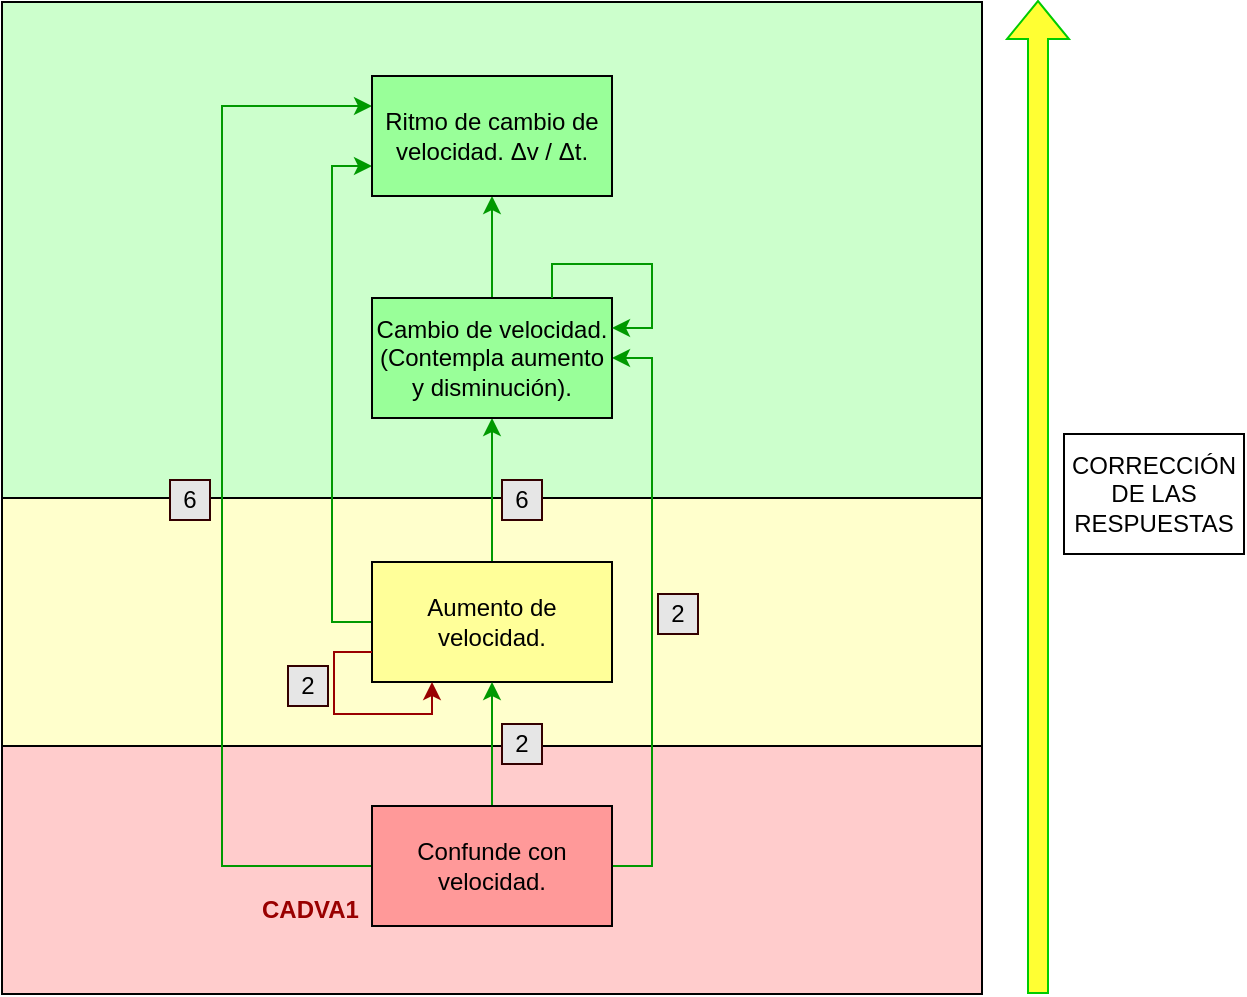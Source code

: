 <mxfile version="21.3.3" type="device">
  <diagram id="ou-2T_0K5Y9kjUkwNd9F" name="Page-1">
    <mxGraphModel dx="1050" dy="541" grid="0" gridSize="10" guides="1" tooltips="1" connect="1" arrows="1" fold="1" page="1" pageScale="1" pageWidth="850" pageHeight="1100" math="0" shadow="0">
      <root>
        <mxCell id="0" />
        <mxCell id="1" parent="0" />
        <mxCell id="oDLqHF4-OEQmuZAPJv7p-27" value="" style="rounded=0;whiteSpace=wrap;html=1;fillColor=#FFFFCC;" parent="1" vertex="1">
          <mxGeometry x="40" y="372" width="490" height="124" as="geometry" />
        </mxCell>
        <mxCell id="oDLqHF4-OEQmuZAPJv7p-26" value="" style="rounded=0;whiteSpace=wrap;html=1;fillColor=#FFCCCC;" parent="1" vertex="1">
          <mxGeometry x="40" y="496" width="490" height="124" as="geometry" />
        </mxCell>
        <mxCell id="oDLqHF4-OEQmuZAPJv7p-25" value="" style="rounded=0;whiteSpace=wrap;html=1;fillColor=#CCFFCC;" parent="1" vertex="1">
          <mxGeometry x="40" y="124" width="490" height="248" as="geometry" />
        </mxCell>
        <mxCell id="hmZBuemIUY8-QvYxF4QN-3" style="edgeStyle=orthogonalEdgeStyle;rounded=0;orthogonalLoop=1;jettySize=auto;html=1;exitX=0.5;exitY=0;exitDx=0;exitDy=0;entryX=0.5;entryY=1;entryDx=0;entryDy=0;strokeColor=#009900;" parent="1" source="oDLqHF4-OEQmuZAPJv7p-7" target="9zJ--Hxn9T8rwOIMs4iG-5" edge="1">
          <mxGeometry relative="1" as="geometry" />
        </mxCell>
        <mxCell id="hmZBuemIUY8-QvYxF4QN-10" style="edgeStyle=orthogonalEdgeStyle;rounded=0;orthogonalLoop=1;jettySize=auto;html=1;exitX=0;exitY=0.5;exitDx=0;exitDy=0;entryX=0;entryY=0.75;entryDx=0;entryDy=0;strokeColor=#009900;" parent="1" source="oDLqHF4-OEQmuZAPJv7p-7" target="9zJ--Hxn9T8rwOIMs4iG-6" edge="1">
          <mxGeometry relative="1" as="geometry" />
        </mxCell>
        <mxCell id="oDLqHF4-OEQmuZAPJv7p-7" value="Aumento de velocidad." style="rounded=0;whiteSpace=wrap;html=1;fillColor=#FFFF99;" parent="1" vertex="1">
          <mxGeometry x="225" y="404" width="120" height="60" as="geometry" />
        </mxCell>
        <mxCell id="hmZBuemIUY8-QvYxF4QN-2" style="edgeStyle=orthogonalEdgeStyle;rounded=0;orthogonalLoop=1;jettySize=auto;html=1;exitX=0.5;exitY=0;exitDx=0;exitDy=0;entryX=0.5;entryY=1;entryDx=0;entryDy=0;strokeColor=#009900;" parent="1" source="oDLqHF4-OEQmuZAPJv7p-8" target="oDLqHF4-OEQmuZAPJv7p-7" edge="1">
          <mxGeometry relative="1" as="geometry" />
        </mxCell>
        <mxCell id="hmZBuemIUY8-QvYxF4QN-8" style="edgeStyle=orthogonalEdgeStyle;rounded=0;orthogonalLoop=1;jettySize=auto;html=1;exitX=1;exitY=0.5;exitDx=0;exitDy=0;entryX=1;entryY=0.5;entryDx=0;entryDy=0;strokeColor=#009900;" parent="1" source="oDLqHF4-OEQmuZAPJv7p-8" target="9zJ--Hxn9T8rwOIMs4iG-5" edge="1">
          <mxGeometry relative="1" as="geometry" />
        </mxCell>
        <mxCell id="hmZBuemIUY8-QvYxF4QN-9" style="edgeStyle=orthogonalEdgeStyle;rounded=0;orthogonalLoop=1;jettySize=auto;html=1;exitX=0;exitY=0.5;exitDx=0;exitDy=0;entryX=0;entryY=0.25;entryDx=0;entryDy=0;strokeColor=#009900;" parent="1" source="oDLqHF4-OEQmuZAPJv7p-8" target="9zJ--Hxn9T8rwOIMs4iG-6" edge="1">
          <mxGeometry relative="1" as="geometry">
            <Array as="points">
              <mxPoint x="150" y="556" />
              <mxPoint x="150" y="176" />
            </Array>
          </mxGeometry>
        </mxCell>
        <mxCell id="oDLqHF4-OEQmuZAPJv7p-8" value="Confunde con velocidad." style="rounded=0;whiteSpace=wrap;html=1;fillColor=#FF9999;" parent="1" vertex="1">
          <mxGeometry x="225" y="526" width="120" height="60" as="geometry" />
        </mxCell>
        <mxCell id="oDLqHF4-OEQmuZAPJv7p-28" value="2" style="rounded=0;whiteSpace=wrap;html=1;strokeColor=#330000;fillColor=#E6E6E6;" parent="1" vertex="1">
          <mxGeometry x="290" y="485" width="20" height="20" as="geometry" />
        </mxCell>
        <mxCell id="oDLqHF4-OEQmuZAPJv7p-30" value="2" style="rounded=0;whiteSpace=wrap;html=1;strokeColor=#330000;fillColor=#E6E6E6;" parent="1" vertex="1">
          <mxGeometry x="368" y="420" width="20" height="20" as="geometry" />
        </mxCell>
        <mxCell id="oDLqHF4-OEQmuZAPJv7p-37" value="&lt;span style=&quot;&quot; lang=&quot;ES&quot;&gt;&lt;b&gt;&lt;font color=&quot;#990000&quot;&gt;CADVA1&lt;/font&gt;&lt;/b&gt;&lt;/span&gt;" style="text;whiteSpace=wrap;html=1;" parent="1" vertex="1">
          <mxGeometry x="168.0" y="564" width="41.65" height="29.18" as="geometry" />
        </mxCell>
        <mxCell id="oDLqHF4-OEQmuZAPJv7p-38" value="" style="shape=flexArrow;endArrow=classic;html=1;rounded=0;strokeColor=#00CC00;fontColor=#006600;fillColor=#FFFF33;" parent="1" edge="1">
          <mxGeometry width="50" height="50" relative="1" as="geometry">
            <mxPoint x="558" y="620" as="sourcePoint" />
            <mxPoint x="558" y="123" as="targetPoint" />
          </mxGeometry>
        </mxCell>
        <mxCell id="oDLqHF4-OEQmuZAPJv7p-39" value="CORRECCIÓN DE LAS RESPUESTAS" style="rounded=0;whiteSpace=wrap;html=1;rotation=0;" parent="1" vertex="1">
          <mxGeometry x="571" y="340" width="90" height="60" as="geometry" />
        </mxCell>
        <mxCell id="hmZBuemIUY8-QvYxF4QN-7" style="edgeStyle=orthogonalEdgeStyle;rounded=0;orthogonalLoop=1;jettySize=auto;html=1;exitX=0.5;exitY=0;exitDx=0;exitDy=0;entryX=0.5;entryY=1;entryDx=0;entryDy=0;strokeColor=#009900;" parent="1" source="9zJ--Hxn9T8rwOIMs4iG-5" target="9zJ--Hxn9T8rwOIMs4iG-6" edge="1">
          <mxGeometry relative="1" as="geometry" />
        </mxCell>
        <mxCell id="9zJ--Hxn9T8rwOIMs4iG-5" value="Cambio de velocidad. (Contempla aumento y disminución)." style="rounded=0;whiteSpace=wrap;html=1;fillColor=#99FF99;" parent="1" vertex="1">
          <mxGeometry x="225" y="272" width="120" height="60" as="geometry" />
        </mxCell>
        <mxCell id="9zJ--Hxn9T8rwOIMs4iG-6" value="Ritmo de cambio de velocidad. Δv / Δt." style="rounded=0;whiteSpace=wrap;html=1;fillColor=#99FF99;" parent="1" vertex="1">
          <mxGeometry x="225" y="161" width="120" height="60" as="geometry" />
        </mxCell>
        <mxCell id="9zJ--Hxn9T8rwOIMs4iG-13" value="6" style="rounded=0;whiteSpace=wrap;html=1;strokeColor=#330000;fillColor=#E6E6E6;" parent="1" vertex="1">
          <mxGeometry x="290" y="363" width="20" height="20" as="geometry" />
        </mxCell>
        <mxCell id="9zJ--Hxn9T8rwOIMs4iG-16" value="2" style="rounded=0;whiteSpace=wrap;html=1;strokeColor=#330000;fillColor=#E6E6E6;" parent="1" vertex="1">
          <mxGeometry x="183" y="456" width="20" height="20" as="geometry" />
        </mxCell>
        <mxCell id="hmZBuemIUY8-QvYxF4QN-11" value="6" style="rounded=0;whiteSpace=wrap;html=1;strokeColor=#330000;fillColor=#E6E6E6;" parent="1" vertex="1">
          <mxGeometry x="124" y="363" width="20" height="20" as="geometry" />
        </mxCell>
        <mxCell id="hmZBuemIUY8-QvYxF4QN-12" style="edgeStyle=orthogonalEdgeStyle;rounded=0;orthogonalLoop=1;jettySize=auto;html=1;exitX=0;exitY=0.75;exitDx=0;exitDy=0;entryX=0.25;entryY=1;entryDx=0;entryDy=0;strokeColor=#990000;" parent="1" source="oDLqHF4-OEQmuZAPJv7p-7" target="oDLqHF4-OEQmuZAPJv7p-7" edge="1">
          <mxGeometry relative="1" as="geometry">
            <Array as="points">
              <mxPoint x="206" y="449" />
              <mxPoint x="206" y="480" />
              <mxPoint x="255" y="480" />
            </Array>
          </mxGeometry>
        </mxCell>
        <mxCell id="hmZBuemIUY8-QvYxF4QN-13" style="edgeStyle=orthogonalEdgeStyle;rounded=0;orthogonalLoop=1;jettySize=auto;html=1;exitX=0.75;exitY=0;exitDx=0;exitDy=0;entryX=1;entryY=0.25;entryDx=0;entryDy=0;strokeColor=#009900;" parent="1" source="9zJ--Hxn9T8rwOIMs4iG-5" target="9zJ--Hxn9T8rwOIMs4iG-5" edge="1">
          <mxGeometry relative="1" as="geometry">
            <Array as="points">
              <mxPoint x="315" y="255" />
              <mxPoint x="365" y="255" />
              <mxPoint x="365" y="287" />
            </Array>
          </mxGeometry>
        </mxCell>
      </root>
    </mxGraphModel>
  </diagram>
</mxfile>
